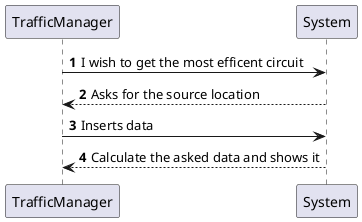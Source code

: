 @startuml
'https://plantuml.com/sequence-diagram

autonumber

TrafficManager -> System : I wish to get the most efficent circuit
System --> TrafficManager: Asks for the source location
TrafficManager -> System : Inserts data
System --> TrafficManager : Calculate the asked data and shows it

@enduml